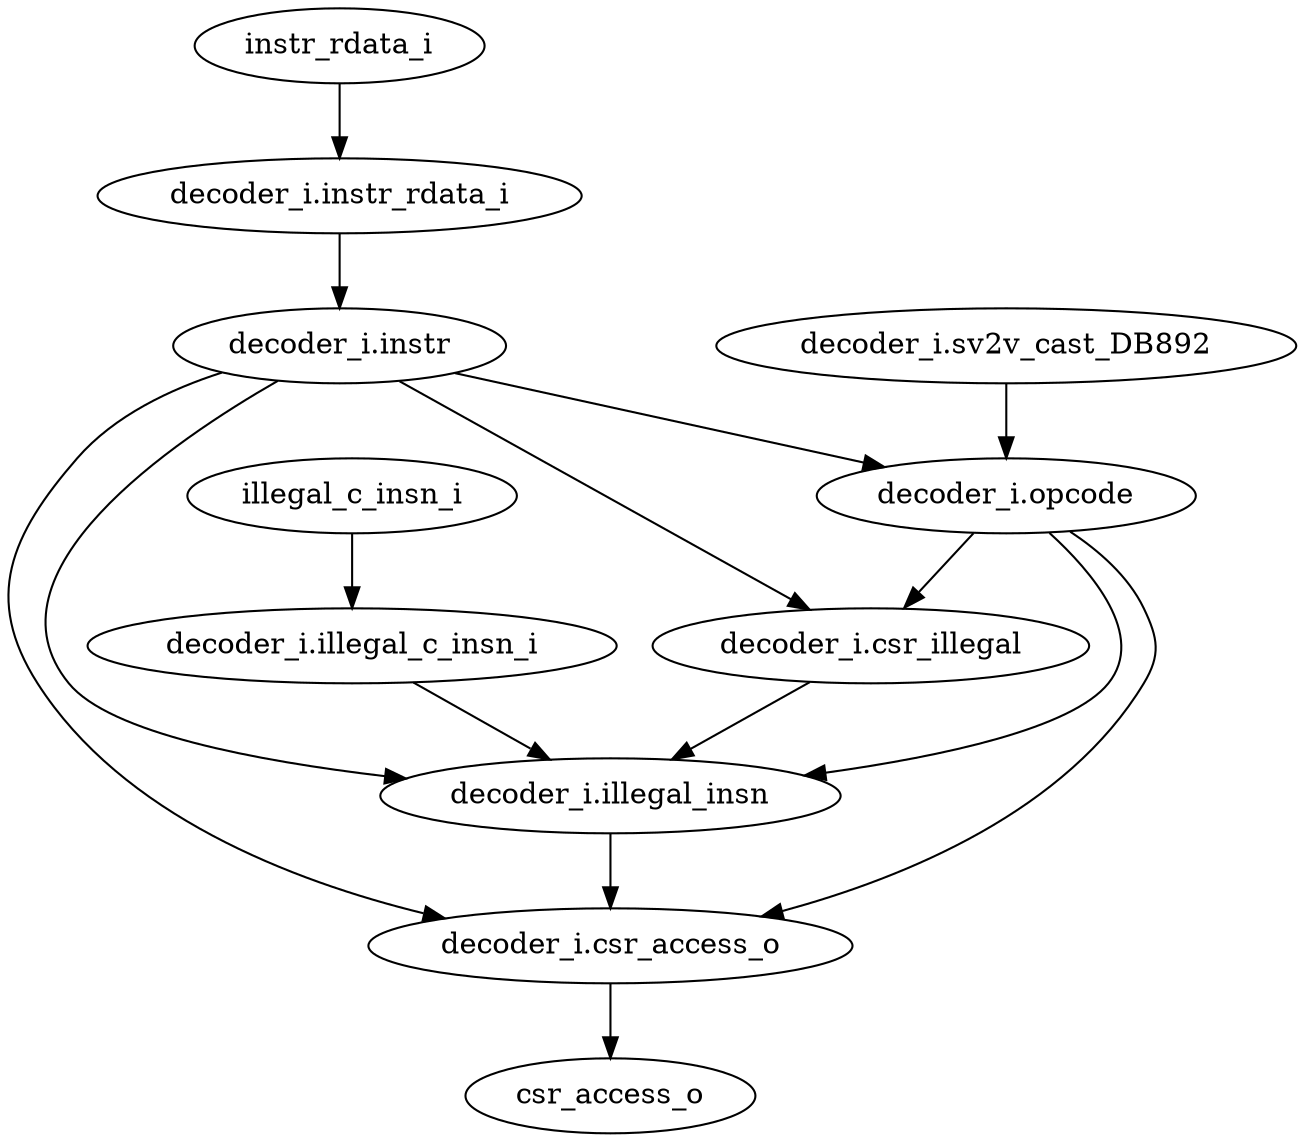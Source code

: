 strict digraph "" {
	instr_rdata_i	 [complexity=9,
		importance=0.0166411106373,
		rank=0.00184901229303];
	"decoder_i.instr_rdata_i"	 [complexity=9,
		importance=0.0151451479469,
		rank=0.00168279421632];
	instr_rdata_i -> "decoder_i.instr_rdata_i";
	"decoder_i.illegal_c_insn_i"	 [complexity=2,
		importance=0.00933349489524,
		rank=0.00466674744762];
	"decoder_i.illegal_insn"	 [complexity=1,
		importance=0.00708953402278,
		rank=0.00708953402278];
	"decoder_i.illegal_c_insn_i" -> "decoder_i.illegal_insn";
	csr_access_o	 [complexity=0,
		importance=0.00171097393887,
		rank=0.0];
	illegal_c_insn_i	 [complexity=2,
		importance=0.0108294575857,
		rank=0.00541472879284];
	illegal_c_insn_i -> "decoder_i.illegal_c_insn_i";
	"decoder_i.opcode"	 [complexity=4,
		importance=0.0108442555953,
		rank=0.00271106389883];
	"decoder_i.csr_illegal"	 [complexity=3,
		importance=0.00859632267163,
		rank=0.00286544089054];
	"decoder_i.opcode" -> "decoder_i.csr_illegal";
	"decoder_i.csr_access_o"	 [complexity=0,
		importance=0.00343098356044,
		rank=0.0];
	"decoder_i.opcode" -> "decoder_i.csr_access_o";
	"decoder_i.opcode" -> "decoder_i.illegal_insn";
	"decoder_i.instr"	 [complexity=7,
		importance=0.0132751861654,
		rank=0.00189645516649];
	"decoder_i.instr" -> "decoder_i.opcode";
	"decoder_i.instr" -> "decoder_i.csr_illegal";
	"decoder_i.instr" -> "decoder_i.csr_access_o";
	"decoder_i.instr" -> "decoder_i.illegal_insn";
	"decoder_i.csr_illegal" -> "decoder_i.illegal_insn";
	"decoder_i.csr_access_o" -> csr_access_o;
	"decoder_i.instr_rdata_i" -> "decoder_i.instr";
	"decoder_i.sv2v_cast_DB892"	 [complexity=7,
		importance=0.0123402182858,
		rank=0.00176288832654];
	"decoder_i.sv2v_cast_DB892" -> "decoder_i.opcode";
	"decoder_i.illegal_insn" -> "decoder_i.csr_access_o";
}
